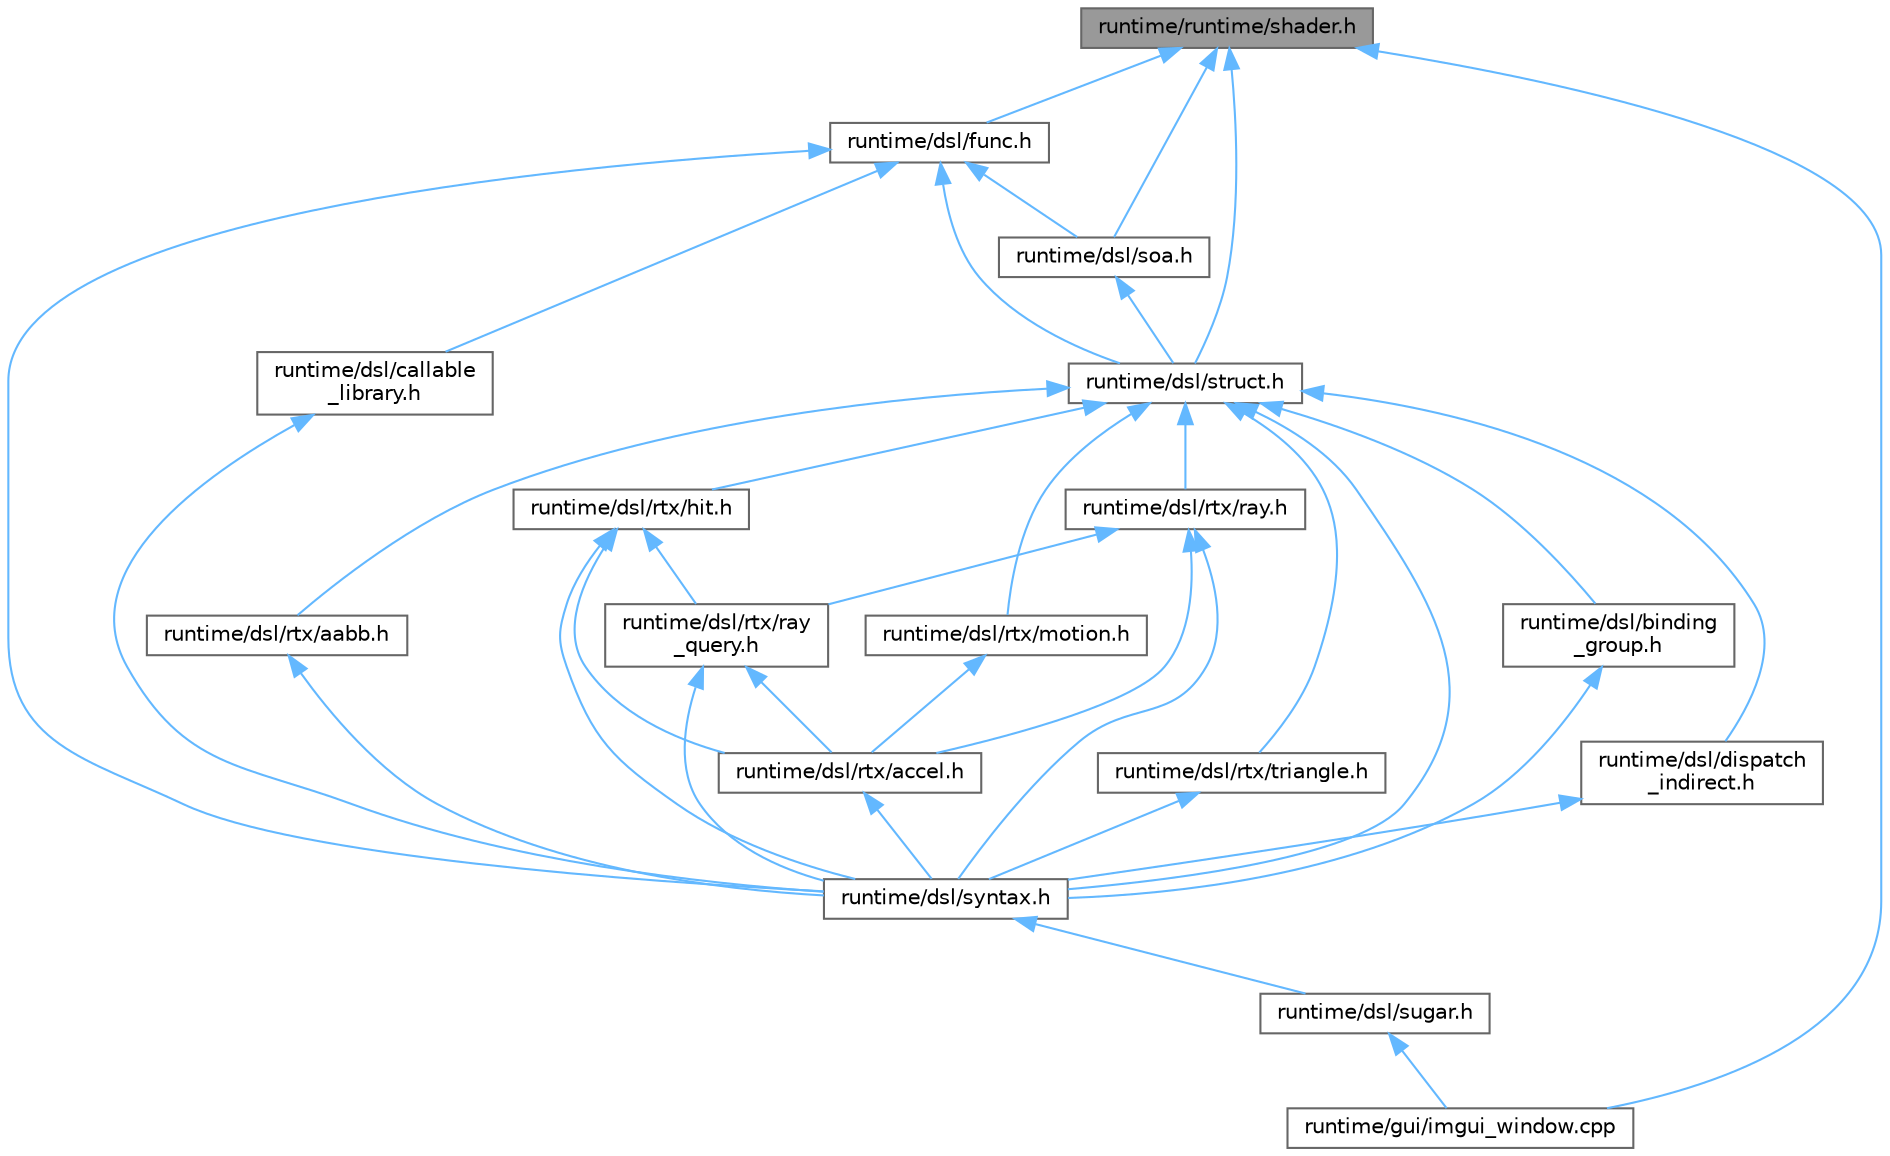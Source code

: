 digraph "runtime/runtime/shader.h"
{
 // LATEX_PDF_SIZE
  bgcolor="transparent";
  edge [fontname=Helvetica,fontsize=10,labelfontname=Helvetica,labelfontsize=10];
  node [fontname=Helvetica,fontsize=10,shape=box,height=0.2,width=0.4];
  Node1 [id="Node000001",label="runtime/runtime/shader.h",height=0.2,width=0.4,color="gray40", fillcolor="grey60", style="filled", fontcolor="black",tooltip=" "];
  Node1 -> Node2 [id="edge35_Node000001_Node000002",dir="back",color="steelblue1",style="solid",tooltip=" "];
  Node2 [id="Node000002",label="runtime/dsl/func.h",height=0.2,width=0.4,color="grey40", fillcolor="white", style="filled",URL="$func_8h.html",tooltip=" "];
  Node2 -> Node3 [id="edge36_Node000002_Node000003",dir="back",color="steelblue1",style="solid",tooltip=" "];
  Node3 [id="Node000003",label="runtime/dsl/callable\l_library.h",height=0.2,width=0.4,color="grey40", fillcolor="white", style="filled",URL="$dsl_2callable__library_8h.html",tooltip=" "];
  Node3 -> Node4 [id="edge37_Node000003_Node000004",dir="back",color="steelblue1",style="solid",tooltip=" "];
  Node4 [id="Node000004",label="runtime/dsl/syntax.h",height=0.2,width=0.4,color="grey40", fillcolor="white", style="filled",URL="$syntax_8h.html",tooltip=" "];
  Node4 -> Node5 [id="edge38_Node000004_Node000005",dir="back",color="steelblue1",style="solid",tooltip=" "];
  Node5 [id="Node000005",label="runtime/dsl/sugar.h",height=0.2,width=0.4,color="grey40", fillcolor="white", style="filled",URL="$sugar_8h.html",tooltip=" "];
  Node5 -> Node6 [id="edge39_Node000005_Node000006",dir="back",color="steelblue1",style="solid",tooltip=" "];
  Node6 [id="Node000006",label="runtime/gui/imgui_window.cpp",height=0.2,width=0.4,color="grey40", fillcolor="white", style="filled",URL="$imgui__window_8cpp.html",tooltip=" "];
  Node2 -> Node7 [id="edge40_Node000002_Node000007",dir="back",color="steelblue1",style="solid",tooltip=" "];
  Node7 [id="Node000007",label="runtime/dsl/soa.h",height=0.2,width=0.4,color="grey40", fillcolor="white", style="filled",URL="$soa_8h.html",tooltip=" "];
  Node7 -> Node8 [id="edge41_Node000007_Node000008",dir="back",color="steelblue1",style="solid",tooltip=" "];
  Node8 [id="Node000008",label="runtime/dsl/struct.h",height=0.2,width=0.4,color="grey40", fillcolor="white", style="filled",URL="$struct_8h.html",tooltip=" "];
  Node8 -> Node9 [id="edge42_Node000008_Node000009",dir="back",color="steelblue1",style="solid",tooltip=" "];
  Node9 [id="Node000009",label="runtime/dsl/binding\l_group.h",height=0.2,width=0.4,color="grey40", fillcolor="white", style="filled",URL="$binding__group_8h.html",tooltip=" "];
  Node9 -> Node4 [id="edge43_Node000009_Node000004",dir="back",color="steelblue1",style="solid",tooltip=" "];
  Node8 -> Node10 [id="edge44_Node000008_Node000010",dir="back",color="steelblue1",style="solid",tooltip=" "];
  Node10 [id="Node000010",label="runtime/dsl/dispatch\l_indirect.h",height=0.2,width=0.4,color="grey40", fillcolor="white", style="filled",URL="$dispatch__indirect_8h.html",tooltip=" "];
  Node10 -> Node4 [id="edge45_Node000010_Node000004",dir="back",color="steelblue1",style="solid",tooltip=" "];
  Node8 -> Node11 [id="edge46_Node000008_Node000011",dir="back",color="steelblue1",style="solid",tooltip=" "];
  Node11 [id="Node000011",label="runtime/dsl/rtx/aabb.h",height=0.2,width=0.4,color="grey40", fillcolor="white", style="filled",URL="$dsl_2rtx_2aabb_8h.html",tooltip=" "];
  Node11 -> Node4 [id="edge47_Node000011_Node000004",dir="back",color="steelblue1",style="solid",tooltip=" "];
  Node8 -> Node12 [id="edge48_Node000008_Node000012",dir="back",color="steelblue1",style="solid",tooltip=" "];
  Node12 [id="Node000012",label="runtime/dsl/rtx/hit.h",height=0.2,width=0.4,color="grey40", fillcolor="white", style="filled",URL="$dsl_2rtx_2hit_8h.html",tooltip=" "];
  Node12 -> Node13 [id="edge49_Node000012_Node000013",dir="back",color="steelblue1",style="solid",tooltip=" "];
  Node13 [id="Node000013",label="runtime/dsl/rtx/accel.h",height=0.2,width=0.4,color="grey40", fillcolor="white", style="filled",URL="$dsl_2rtx_2accel_8h.html",tooltip=" "];
  Node13 -> Node4 [id="edge50_Node000013_Node000004",dir="back",color="steelblue1",style="solid",tooltip=" "];
  Node12 -> Node14 [id="edge51_Node000012_Node000014",dir="back",color="steelblue1",style="solid",tooltip=" "];
  Node14 [id="Node000014",label="runtime/dsl/rtx/ray\l_query.h",height=0.2,width=0.4,color="grey40", fillcolor="white", style="filled",URL="$ray__query_8h.html",tooltip=" "];
  Node14 -> Node13 [id="edge52_Node000014_Node000013",dir="back",color="steelblue1",style="solid",tooltip=" "];
  Node14 -> Node4 [id="edge53_Node000014_Node000004",dir="back",color="steelblue1",style="solid",tooltip=" "];
  Node12 -> Node4 [id="edge54_Node000012_Node000004",dir="back",color="steelblue1",style="solid",tooltip=" "];
  Node8 -> Node15 [id="edge55_Node000008_Node000015",dir="back",color="steelblue1",style="solid",tooltip=" "];
  Node15 [id="Node000015",label="runtime/dsl/rtx/motion.h",height=0.2,width=0.4,color="grey40", fillcolor="white", style="filled",URL="$motion_8h.html",tooltip=" "];
  Node15 -> Node13 [id="edge56_Node000015_Node000013",dir="back",color="steelblue1",style="solid",tooltip=" "];
  Node8 -> Node16 [id="edge57_Node000008_Node000016",dir="back",color="steelblue1",style="solid",tooltip=" "];
  Node16 [id="Node000016",label="runtime/dsl/rtx/ray.h",height=0.2,width=0.4,color="grey40", fillcolor="white", style="filled",URL="$dsl_2rtx_2ray_8h.html",tooltip=" "];
  Node16 -> Node13 [id="edge58_Node000016_Node000013",dir="back",color="steelblue1",style="solid",tooltip=" "];
  Node16 -> Node14 [id="edge59_Node000016_Node000014",dir="back",color="steelblue1",style="solid",tooltip=" "];
  Node16 -> Node4 [id="edge60_Node000016_Node000004",dir="back",color="steelblue1",style="solid",tooltip=" "];
  Node8 -> Node17 [id="edge61_Node000008_Node000017",dir="back",color="steelblue1",style="solid",tooltip=" "];
  Node17 [id="Node000017",label="runtime/dsl/rtx/triangle.h",height=0.2,width=0.4,color="grey40", fillcolor="white", style="filled",URL="$dsl_2rtx_2triangle_8h.html",tooltip=" "];
  Node17 -> Node4 [id="edge62_Node000017_Node000004",dir="back",color="steelblue1",style="solid",tooltip=" "];
  Node8 -> Node4 [id="edge63_Node000008_Node000004",dir="back",color="steelblue1",style="solid",tooltip=" "];
  Node2 -> Node8 [id="edge64_Node000002_Node000008",dir="back",color="steelblue1",style="solid",tooltip=" "];
  Node2 -> Node4 [id="edge65_Node000002_Node000004",dir="back",color="steelblue1",style="solid",tooltip=" "];
  Node1 -> Node7 [id="edge66_Node000001_Node000007",dir="back",color="steelblue1",style="solid",tooltip=" "];
  Node1 -> Node8 [id="edge67_Node000001_Node000008",dir="back",color="steelblue1",style="solid",tooltip=" "];
  Node1 -> Node6 [id="edge68_Node000001_Node000006",dir="back",color="steelblue1",style="solid",tooltip=" "];
}
